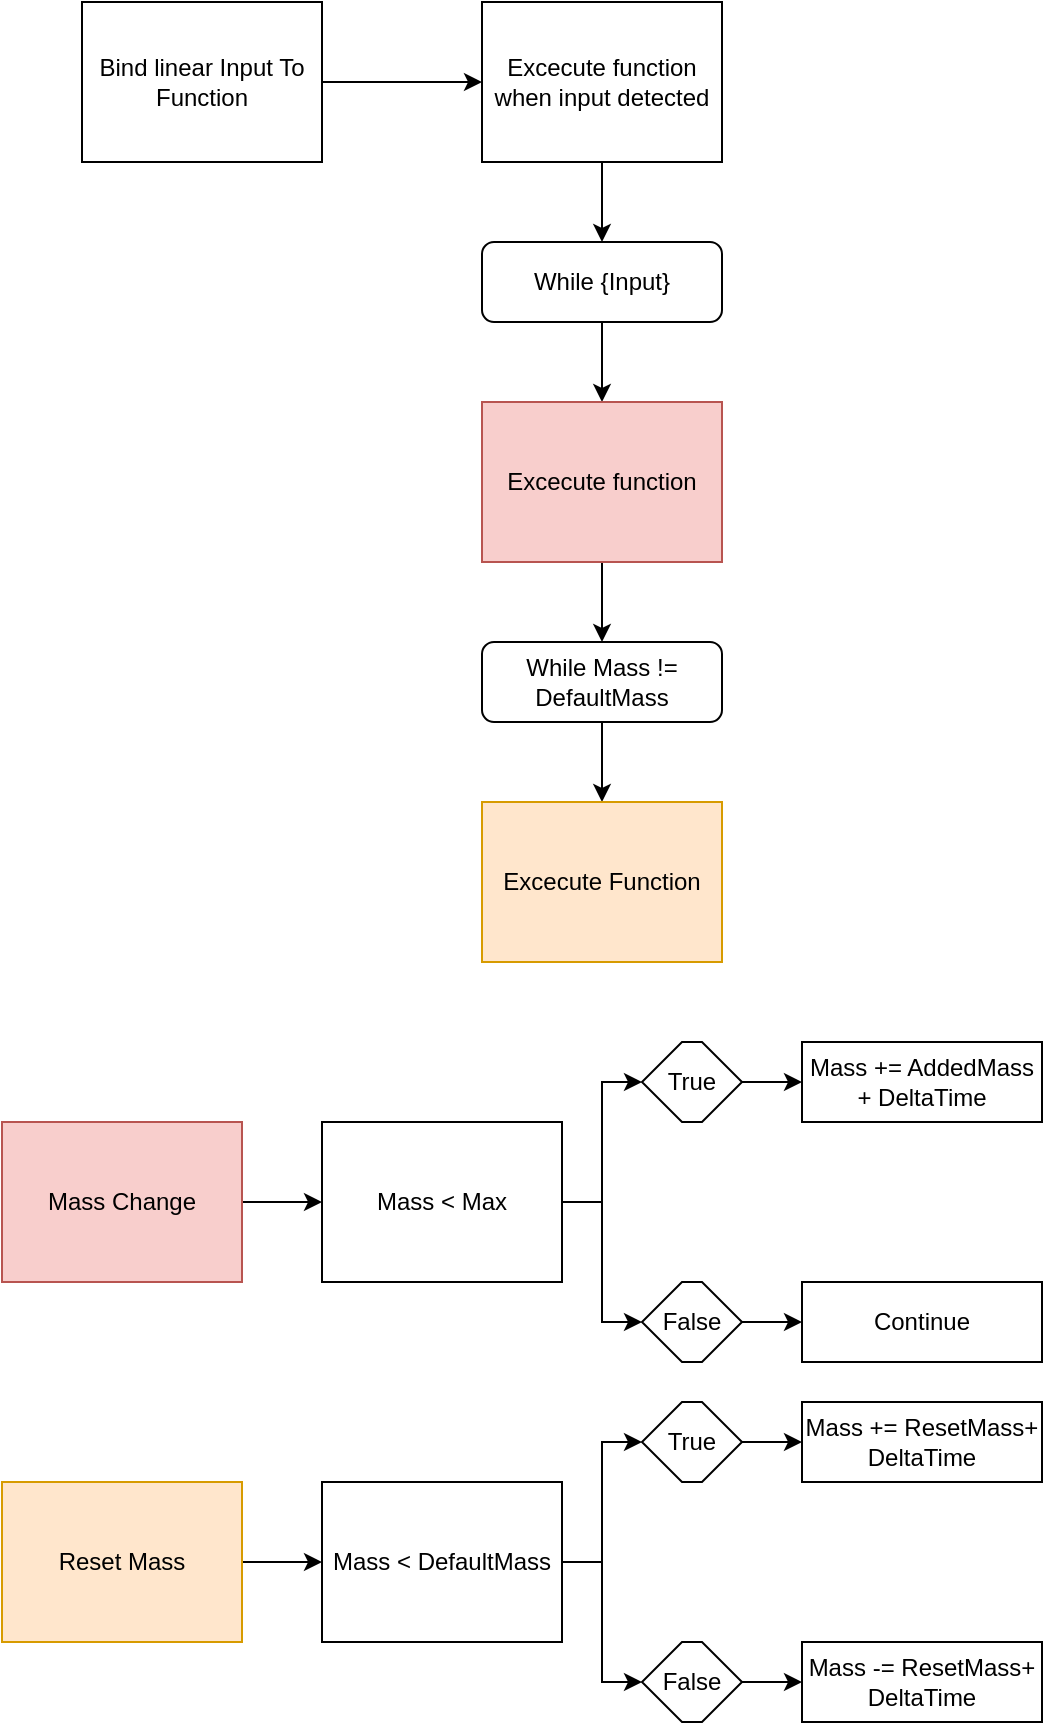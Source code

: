 <mxfile version="20.8.16" type="device"><diagram name="Page-1" id="Dhnur1sywecodIvtjgk9"><mxGraphModel dx="1687" dy="993" grid="1" gridSize="10" guides="1" tooltips="1" connect="1" arrows="1" fold="1" page="1" pageScale="1" pageWidth="827" pageHeight="1169" math="0" shadow="0"><root><mxCell id="0"/><mxCell id="1" parent="0"/><mxCell id="O5cyPq_TMsMSpCzqtz8O-3" style="edgeStyle=orthogonalEdgeStyle;rounded=0;orthogonalLoop=1;jettySize=auto;html=1;entryX=0;entryY=0.5;entryDx=0;entryDy=0;" edge="1" parent="1" source="O5cyPq_TMsMSpCzqtz8O-4" target="O5cyPq_TMsMSpCzqtz8O-6"><mxGeometry relative="1" as="geometry"/></mxCell><mxCell id="O5cyPq_TMsMSpCzqtz8O-4" value="Bind linear Input To Function" style="rounded=0;whiteSpace=wrap;html=1;" vertex="1" parent="1"><mxGeometry x="80" y="40" width="120" height="80" as="geometry"/></mxCell><mxCell id="O5cyPq_TMsMSpCzqtz8O-5" style="edgeStyle=orthogonalEdgeStyle;rounded=0;orthogonalLoop=1;jettySize=auto;html=1;" edge="1" parent="1" source="O5cyPq_TMsMSpCzqtz8O-6" target="O5cyPq_TMsMSpCzqtz8O-8"><mxGeometry relative="1" as="geometry"/></mxCell><mxCell id="O5cyPq_TMsMSpCzqtz8O-6" value="Excecute function when input detected" style="rounded=0;whiteSpace=wrap;html=1;" vertex="1" parent="1"><mxGeometry x="280" y="40" width="120" height="80" as="geometry"/></mxCell><mxCell id="O5cyPq_TMsMSpCzqtz8O-7" style="edgeStyle=orthogonalEdgeStyle;rounded=0;orthogonalLoop=1;jettySize=auto;html=1;" edge="1" parent="1" source="O5cyPq_TMsMSpCzqtz8O-8" target="O5cyPq_TMsMSpCzqtz8O-9"><mxGeometry relative="1" as="geometry"/></mxCell><mxCell id="O5cyPq_TMsMSpCzqtz8O-8" value="While {Input}" style="rounded=1;whiteSpace=wrap;html=1;" vertex="1" parent="1"><mxGeometry x="280" y="160" width="120" height="40" as="geometry"/></mxCell><mxCell id="O5cyPq_TMsMSpCzqtz8O-13" style="edgeStyle=orthogonalEdgeStyle;rounded=0;orthogonalLoop=1;jettySize=auto;html=1;" edge="1" parent="1" source="O5cyPq_TMsMSpCzqtz8O-9"><mxGeometry relative="1" as="geometry"><mxPoint x="340" y="360" as="targetPoint"/></mxGeometry></mxCell><mxCell id="O5cyPq_TMsMSpCzqtz8O-9" value="Excecute function" style="rounded=0;whiteSpace=wrap;html=1;fillColor=#f8cecc;strokeColor=#b85450;" vertex="1" parent="1"><mxGeometry x="280" y="240" width="120" height="80" as="geometry"/></mxCell><mxCell id="O5cyPq_TMsMSpCzqtz8O-17" style="edgeStyle=orthogonalEdgeStyle;rounded=0;orthogonalLoop=1;jettySize=auto;html=1;" edge="1" parent="1" source="O5cyPq_TMsMSpCzqtz8O-10" target="O5cyPq_TMsMSpCzqtz8O-11"><mxGeometry relative="1" as="geometry"/></mxCell><mxCell id="O5cyPq_TMsMSpCzqtz8O-10" value="Mass Change" style="rounded=0;whiteSpace=wrap;html=1;fillColor=#f8cecc;strokeColor=#b85450;" vertex="1" parent="1"><mxGeometry x="40" y="600" width="120" height="80" as="geometry"/></mxCell><mxCell id="O5cyPq_TMsMSpCzqtz8O-20" style="edgeStyle=orthogonalEdgeStyle;rounded=0;orthogonalLoop=1;jettySize=auto;html=1;exitX=1;exitY=0.5;exitDx=0;exitDy=0;" edge="1" parent="1" source="O5cyPq_TMsMSpCzqtz8O-11" target="O5cyPq_TMsMSpCzqtz8O-18"><mxGeometry relative="1" as="geometry"/></mxCell><mxCell id="O5cyPq_TMsMSpCzqtz8O-21" style="edgeStyle=orthogonalEdgeStyle;rounded=0;orthogonalLoop=1;jettySize=auto;html=1;" edge="1" parent="1" source="O5cyPq_TMsMSpCzqtz8O-11" target="O5cyPq_TMsMSpCzqtz8O-19"><mxGeometry relative="1" as="geometry"/></mxCell><mxCell id="O5cyPq_TMsMSpCzqtz8O-11" value="Mass &amp;lt; Max" style="rounded=0;whiteSpace=wrap;html=1;" vertex="1" parent="1"><mxGeometry x="200" y="600" width="120" height="80" as="geometry"/></mxCell><mxCell id="O5cyPq_TMsMSpCzqtz8O-16" style="edgeStyle=orthogonalEdgeStyle;rounded=0;orthogonalLoop=1;jettySize=auto;html=1;" edge="1" parent="1" source="O5cyPq_TMsMSpCzqtz8O-14" target="O5cyPq_TMsMSpCzqtz8O-15"><mxGeometry relative="1" as="geometry"/></mxCell><mxCell id="O5cyPq_TMsMSpCzqtz8O-14" value="While Mass != DefaultMass" style="rounded=1;whiteSpace=wrap;html=1;" vertex="1" parent="1"><mxGeometry x="280" y="360" width="120" height="40" as="geometry"/></mxCell><mxCell id="O5cyPq_TMsMSpCzqtz8O-15" value="Excecute Function" style="rounded=0;whiteSpace=wrap;html=1;fillColor=#ffe6cc;strokeColor=#d79b00;" vertex="1" parent="1"><mxGeometry x="280" y="440" width="120" height="80" as="geometry"/></mxCell><mxCell id="O5cyPq_TMsMSpCzqtz8O-25" style="edgeStyle=orthogonalEdgeStyle;rounded=0;orthogonalLoop=1;jettySize=auto;html=1;" edge="1" parent="1" source="O5cyPq_TMsMSpCzqtz8O-18" target="O5cyPq_TMsMSpCzqtz8O-24"><mxGeometry relative="1" as="geometry"/></mxCell><mxCell id="O5cyPq_TMsMSpCzqtz8O-18" value="True" style="shape=hexagon;perimeter=hexagonPerimeter2;whiteSpace=wrap;html=1;fixedSize=1;" vertex="1" parent="1"><mxGeometry x="360" y="560" width="50" height="40" as="geometry"/></mxCell><mxCell id="O5cyPq_TMsMSpCzqtz8O-23" style="edgeStyle=orthogonalEdgeStyle;rounded=0;orthogonalLoop=1;jettySize=auto;html=1;entryX=0;entryY=0.5;entryDx=0;entryDy=0;" edge="1" parent="1" source="O5cyPq_TMsMSpCzqtz8O-19" target="O5cyPq_TMsMSpCzqtz8O-22"><mxGeometry relative="1" as="geometry"/></mxCell><mxCell id="O5cyPq_TMsMSpCzqtz8O-19" value="False" style="shape=hexagon;perimeter=hexagonPerimeter2;whiteSpace=wrap;html=1;fixedSize=1;" vertex="1" parent="1"><mxGeometry x="360" y="680" width="50" height="40" as="geometry"/></mxCell><mxCell id="O5cyPq_TMsMSpCzqtz8O-22" value="Continue" style="rounded=0;whiteSpace=wrap;html=1;" vertex="1" parent="1"><mxGeometry x="440" y="680" width="120" height="40" as="geometry"/></mxCell><mxCell id="O5cyPq_TMsMSpCzqtz8O-24" value="Mass += AddedMass + DeltaTime" style="rounded=0;whiteSpace=wrap;html=1;" vertex="1" parent="1"><mxGeometry x="440" y="560" width="120" height="40" as="geometry"/></mxCell><mxCell id="O5cyPq_TMsMSpCzqtz8O-39" style="edgeStyle=orthogonalEdgeStyle;rounded=0;orthogonalLoop=1;jettySize=auto;html=1;entryX=0;entryY=0.5;entryDx=0;entryDy=0;" edge="1" parent="1" source="O5cyPq_TMsMSpCzqtz8O-27" target="O5cyPq_TMsMSpCzqtz8O-28"><mxGeometry relative="1" as="geometry"/></mxCell><mxCell id="O5cyPq_TMsMSpCzqtz8O-27" value="Reset Mass" style="rounded=0;whiteSpace=wrap;html=1;fillColor=#ffe6cc;strokeColor=#d79b00;" vertex="1" parent="1"><mxGeometry x="40" y="780" width="120" height="80" as="geometry"/></mxCell><mxCell id="O5cyPq_TMsMSpCzqtz8O-36" style="edgeStyle=orthogonalEdgeStyle;rounded=0;orthogonalLoop=1;jettySize=auto;html=1;entryX=0;entryY=0.5;entryDx=0;entryDy=0;" edge="1" parent="1" source="O5cyPq_TMsMSpCzqtz8O-28" target="O5cyPq_TMsMSpCzqtz8O-30"><mxGeometry relative="1" as="geometry"/></mxCell><mxCell id="O5cyPq_TMsMSpCzqtz8O-37" style="edgeStyle=orthogonalEdgeStyle;rounded=0;orthogonalLoop=1;jettySize=auto;html=1;entryX=0;entryY=0.5;entryDx=0;entryDy=0;" edge="1" parent="1" source="O5cyPq_TMsMSpCzqtz8O-28" target="O5cyPq_TMsMSpCzqtz8O-32"><mxGeometry relative="1" as="geometry"/></mxCell><mxCell id="O5cyPq_TMsMSpCzqtz8O-28" value="Mass &amp;lt; DefaultMass" style="rounded=0;whiteSpace=wrap;html=1;" vertex="1" parent="1"><mxGeometry x="200" y="780" width="120" height="80" as="geometry"/></mxCell><mxCell id="O5cyPq_TMsMSpCzqtz8O-29" style="edgeStyle=orthogonalEdgeStyle;rounded=0;orthogonalLoop=1;jettySize=auto;html=1;" edge="1" parent="1" source="O5cyPq_TMsMSpCzqtz8O-30" target="O5cyPq_TMsMSpCzqtz8O-34"><mxGeometry relative="1" as="geometry"/></mxCell><mxCell id="O5cyPq_TMsMSpCzqtz8O-30" value="True" style="shape=hexagon;perimeter=hexagonPerimeter2;whiteSpace=wrap;html=1;fixedSize=1;" vertex="1" parent="1"><mxGeometry x="360" y="740" width="50" height="40" as="geometry"/></mxCell><mxCell id="O5cyPq_TMsMSpCzqtz8O-31" style="edgeStyle=orthogonalEdgeStyle;rounded=0;orthogonalLoop=1;jettySize=auto;html=1;entryX=0;entryY=0.5;entryDx=0;entryDy=0;" edge="1" parent="1" source="O5cyPq_TMsMSpCzqtz8O-32"><mxGeometry relative="1" as="geometry"><mxPoint x="440" y="880" as="targetPoint"/></mxGeometry></mxCell><mxCell id="O5cyPq_TMsMSpCzqtz8O-32" value="False" style="shape=hexagon;perimeter=hexagonPerimeter2;whiteSpace=wrap;html=1;fixedSize=1;" vertex="1" parent="1"><mxGeometry x="360" y="860" width="50" height="40" as="geometry"/></mxCell><mxCell id="O5cyPq_TMsMSpCzqtz8O-34" value="Mass += ResetMass+ DeltaTime" style="rounded=0;whiteSpace=wrap;html=1;" vertex="1" parent="1"><mxGeometry x="440" y="740" width="120" height="40" as="geometry"/></mxCell><mxCell id="O5cyPq_TMsMSpCzqtz8O-38" value="Mass -= ResetMass+ DeltaTime" style="rounded=0;whiteSpace=wrap;html=1;" vertex="1" parent="1"><mxGeometry x="440" y="860" width="120" height="40" as="geometry"/></mxCell></root></mxGraphModel></diagram></mxfile>